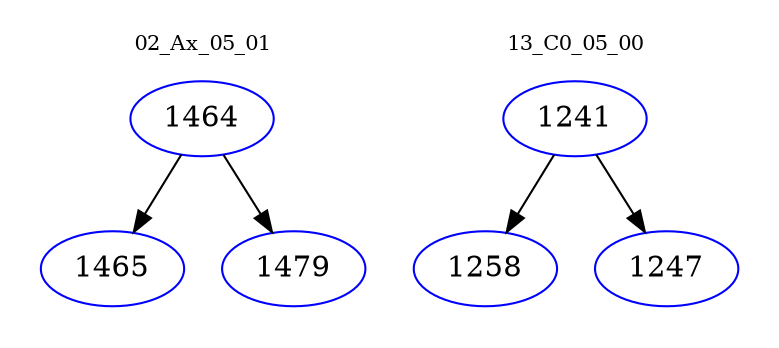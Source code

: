 digraph{
subgraph cluster_0 {
color = white
label = "02_Ax_05_01";
fontsize=10;
T0_1464 [label="1464", color="blue"]
T0_1464 -> T0_1465 [color="black"]
T0_1465 [label="1465", color="blue"]
T0_1464 -> T0_1479 [color="black"]
T0_1479 [label="1479", color="blue"]
}
subgraph cluster_1 {
color = white
label = "13_C0_05_00";
fontsize=10;
T1_1241 [label="1241", color="blue"]
T1_1241 -> T1_1258 [color="black"]
T1_1258 [label="1258", color="blue"]
T1_1241 -> T1_1247 [color="black"]
T1_1247 [label="1247", color="blue"]
}
}
